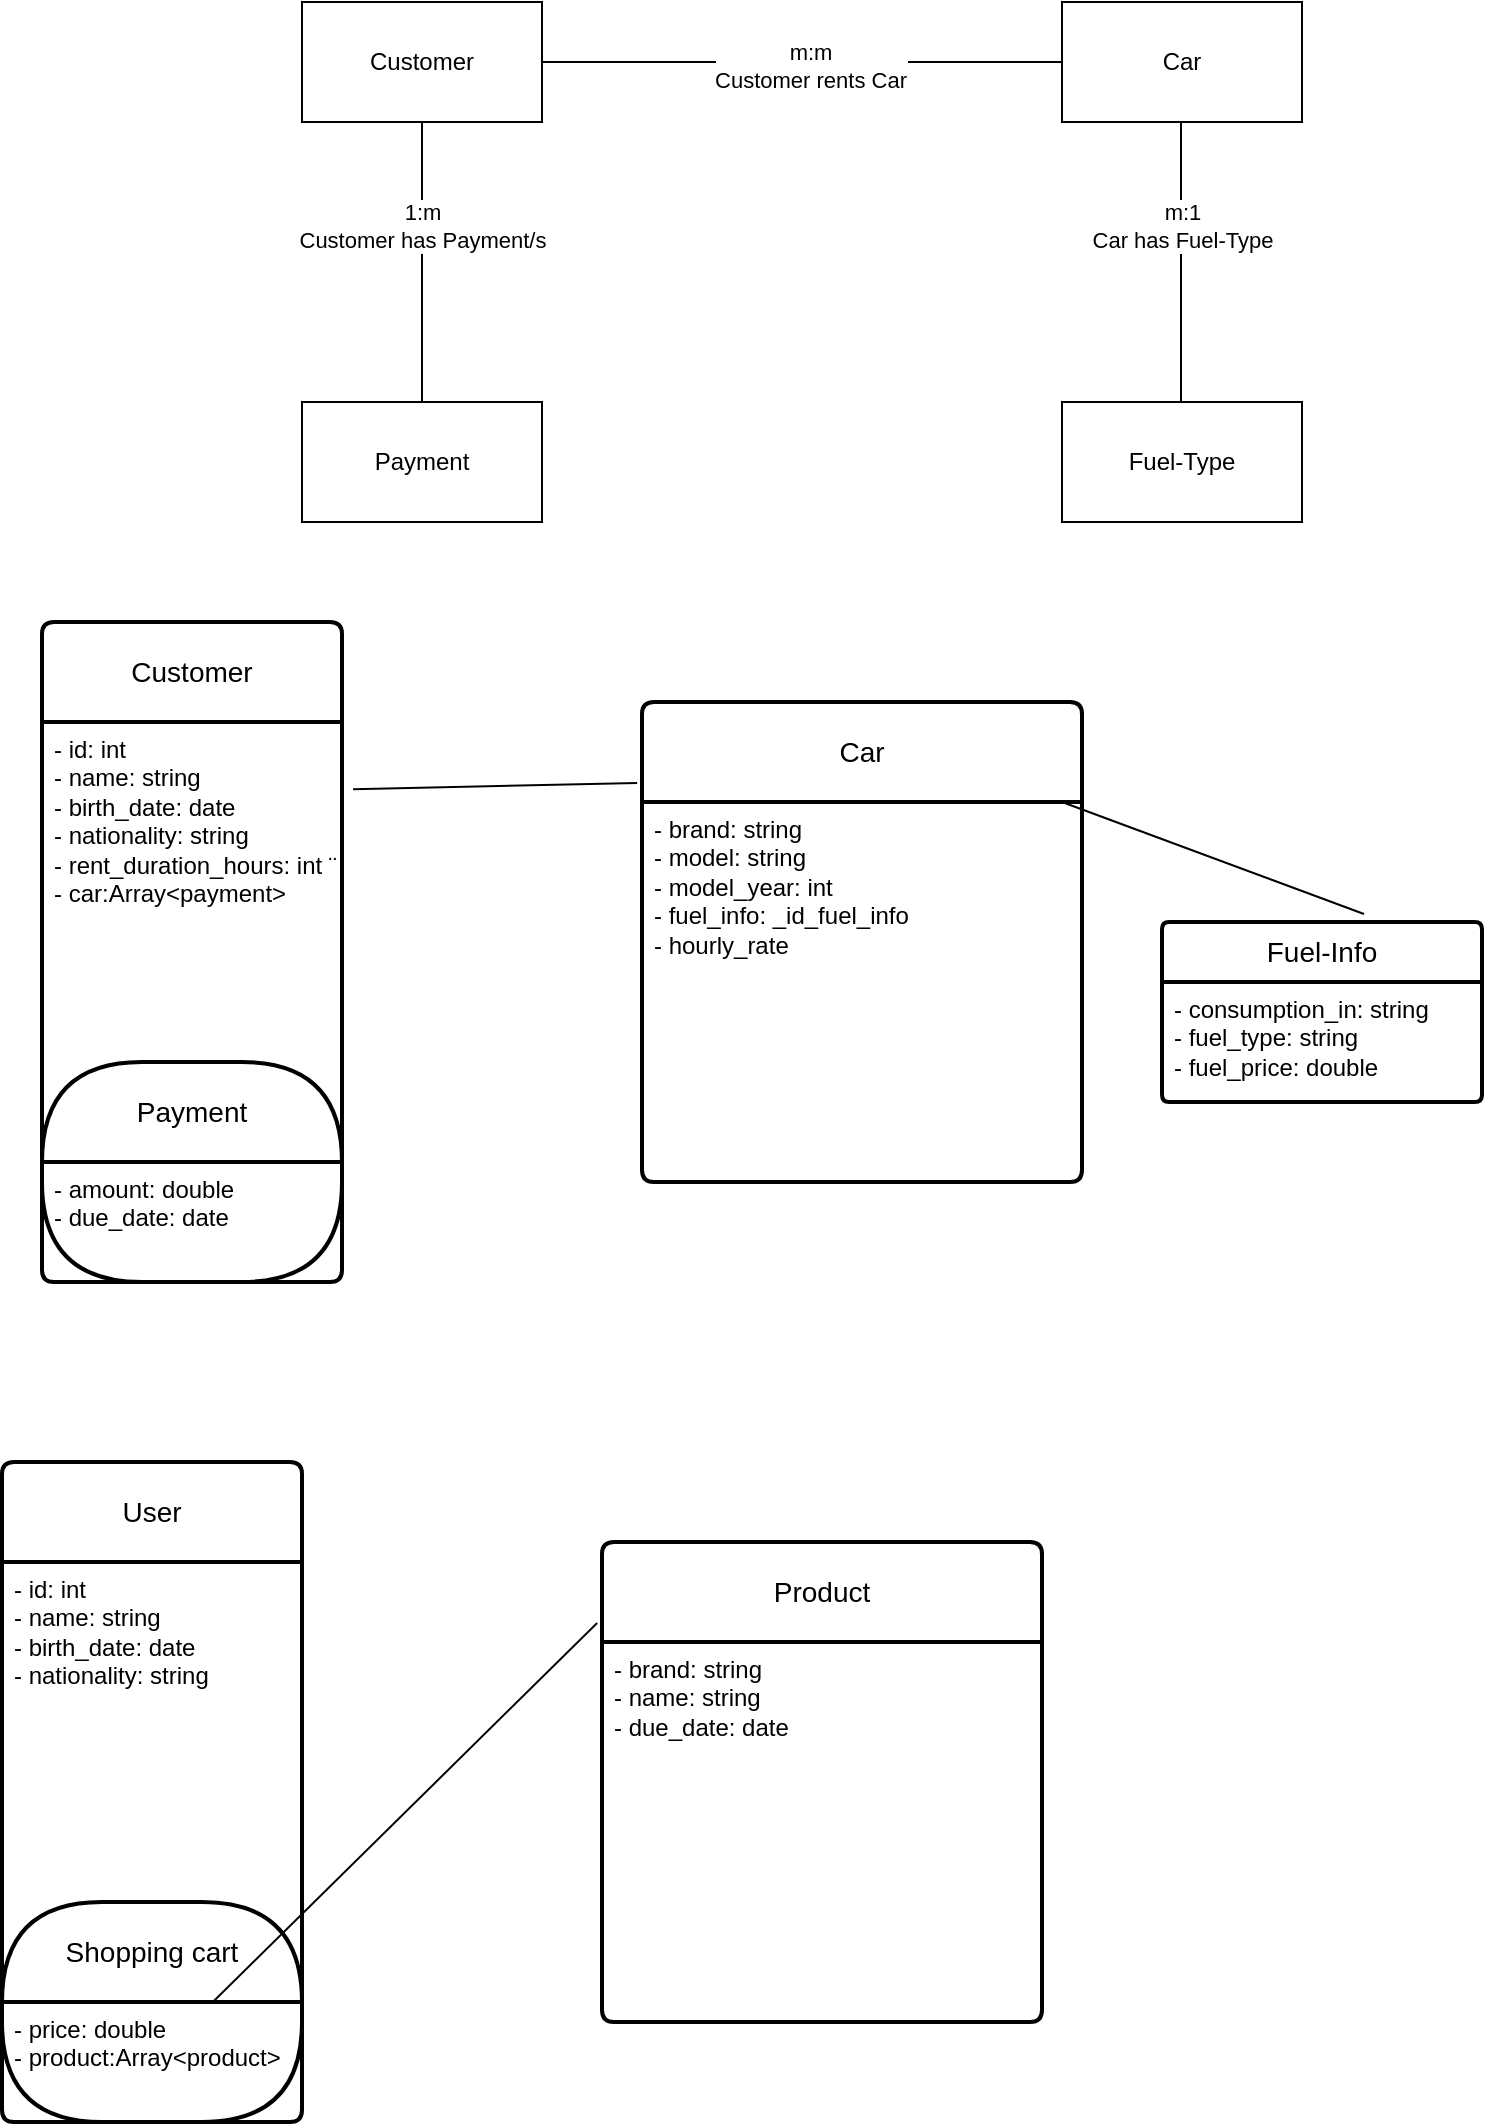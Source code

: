 <mxfile version="24.6.2" type="device">
  <diagram id="R2lEEEUBdFMjLlhIrx00" name="Page-1">
    <mxGraphModel dx="1050" dy="652" grid="1" gridSize="10" guides="1" tooltips="1" connect="1" arrows="1" fold="1" page="1" pageScale="1" pageWidth="850" pageHeight="1100" math="0" shadow="0" extFonts="Permanent Marker^https://fonts.googleapis.com/css?family=Permanent+Marker">
      <root>
        <mxCell id="0" />
        <mxCell id="1" parent="0" />
        <mxCell id="okeQuhRjU0sepMCW8s6a-1" value="Customer" style="rounded=0;whiteSpace=wrap;html=1;" parent="1" vertex="1">
          <mxGeometry x="160" y="140" width="120" height="60" as="geometry" />
        </mxCell>
        <mxCell id="okeQuhRjU0sepMCW8s6a-2" value="Car" style="rounded=0;whiteSpace=wrap;html=1;" parent="1" vertex="1">
          <mxGeometry x="540" y="140" width="120" height="60" as="geometry" />
        </mxCell>
        <mxCell id="okeQuhRjU0sepMCW8s6a-4" value="Payment" style="rounded=0;whiteSpace=wrap;html=1;" parent="1" vertex="1">
          <mxGeometry x="160" y="340" width="120" height="60" as="geometry" />
        </mxCell>
        <mxCell id="okeQuhRjU0sepMCW8s6a-5" value="" style="endArrow=none;html=1;rounded=0;entryX=0.5;entryY=1;entryDx=0;entryDy=0;exitX=0.5;exitY=0;exitDx=0;exitDy=0;" parent="1" source="okeQuhRjU0sepMCW8s6a-4" target="okeQuhRjU0sepMCW8s6a-1" edge="1">
          <mxGeometry width="50" height="50" relative="1" as="geometry">
            <mxPoint x="400" y="470" as="sourcePoint" />
            <mxPoint x="450" y="420" as="targetPoint" />
          </mxGeometry>
        </mxCell>
        <mxCell id="okeQuhRjU0sepMCW8s6a-6" value="&lt;div&gt;1:m&lt;/div&gt;Customer has Payment/s" style="edgeLabel;html=1;align=center;verticalAlign=middle;resizable=0;points=[];" parent="okeQuhRjU0sepMCW8s6a-5" vertex="1" connectable="0">
          <mxGeometry x="0.257" relative="1" as="geometry">
            <mxPoint as="offset" />
          </mxGeometry>
        </mxCell>
        <mxCell id="okeQuhRjU0sepMCW8s6a-7" value="" style="endArrow=none;html=1;rounded=0;entryX=1;entryY=0.5;entryDx=0;entryDy=0;exitX=0;exitY=0.5;exitDx=0;exitDy=0;" parent="1" source="okeQuhRjU0sepMCW8s6a-2" target="okeQuhRjU0sepMCW8s6a-1" edge="1">
          <mxGeometry width="50" height="50" relative="1" as="geometry">
            <mxPoint x="400" y="470" as="sourcePoint" />
            <mxPoint x="450" y="420" as="targetPoint" />
          </mxGeometry>
        </mxCell>
        <mxCell id="okeQuhRjU0sepMCW8s6a-8" value="m:m&lt;div&gt;Customer rents Car&lt;/div&gt;" style="edgeLabel;html=1;align=center;verticalAlign=middle;resizable=0;points=[];" parent="okeQuhRjU0sepMCW8s6a-7" vertex="1" connectable="0">
          <mxGeometry x="-0.031" y="2" relative="1" as="geometry">
            <mxPoint as="offset" />
          </mxGeometry>
        </mxCell>
        <mxCell id="iK-tNwz-UCV-Oxqi4ocs-6" value="Fuel-Type" style="rounded=0;whiteSpace=wrap;html=1;" parent="1" vertex="1">
          <mxGeometry x="540" y="340" width="120" height="60" as="geometry" />
        </mxCell>
        <mxCell id="iK-tNwz-UCV-Oxqi4ocs-7" value="" style="endArrow=none;html=1;rounded=0;entryX=0.5;entryY=1;entryDx=0;entryDy=0;exitX=0.5;exitY=0;exitDx=0;exitDy=0;" parent="1" edge="1">
          <mxGeometry width="50" height="50" relative="1" as="geometry">
            <mxPoint x="599.5" y="340" as="sourcePoint" />
            <mxPoint x="599.5" y="200" as="targetPoint" />
          </mxGeometry>
        </mxCell>
        <mxCell id="iK-tNwz-UCV-Oxqi4ocs-8" value="&lt;div&gt;m:1&lt;/div&gt;Car has Fuel-Type" style="edgeLabel;html=1;align=center;verticalAlign=middle;resizable=0;points=[];" parent="iK-tNwz-UCV-Oxqi4ocs-7" vertex="1" connectable="0">
          <mxGeometry x="0.257" relative="1" as="geometry">
            <mxPoint as="offset" />
          </mxGeometry>
        </mxCell>
        <mxCell id="iK-tNwz-UCV-Oxqi4ocs-12" value="Customer" style="swimlane;childLayout=stackLayout;horizontal=1;startSize=50;horizontalStack=0;rounded=1;fontSize=14;fontStyle=0;strokeWidth=2;resizeParent=0;resizeLast=1;shadow=0;dashed=0;align=center;arcSize=4;whiteSpace=wrap;html=1;" parent="1" vertex="1">
          <mxGeometry x="30" y="450" width="150" height="330" as="geometry" />
        </mxCell>
        <mxCell id="iK-tNwz-UCV-Oxqi4ocs-22" value="" style="edgeStyle=orthogonalEdgeStyle;rounded=0;orthogonalLoop=1;jettySize=auto;html=1;" parent="iK-tNwz-UCV-Oxqi4ocs-12" source="iK-tNwz-UCV-Oxqi4ocs-13" target="iK-tNwz-UCV-Oxqi4ocs-11" edge="1">
          <mxGeometry relative="1" as="geometry" />
        </mxCell>
        <mxCell id="iK-tNwz-UCV-Oxqi4ocs-13" value="&lt;div&gt;- id: int&lt;/div&gt;- name: string&amp;nbsp;&lt;br&gt;- birth_date: date&lt;div&gt;- nationality: string&lt;br&gt;&lt;div&gt;- rent_duration_hours: int ¨&lt;/div&gt;&lt;/div&gt;&lt;div&gt;- car:Array&amp;lt;payment&amp;gt;&amp;nbsp;&lt;div&gt;&lt;br&gt;&lt;/div&gt;&lt;/div&gt;" style="align=left;strokeColor=none;fillColor=none;spacingLeft=4;fontSize=12;verticalAlign=top;resizable=0;rotatable=0;part=1;html=1;" parent="iK-tNwz-UCV-Oxqi4ocs-12" vertex="1">
          <mxGeometry y="50" width="150" height="170" as="geometry" />
        </mxCell>
        <mxCell id="iK-tNwz-UCV-Oxqi4ocs-10" value="Payment" style="swimlane;childLayout=stackLayout;horizontal=1;startSize=50;horizontalStack=0;rounded=1;fontSize=14;fontStyle=0;strokeWidth=2;resizeParent=0;resizeLast=1;shadow=0;dashed=0;align=center;arcSize=46;whiteSpace=wrap;html=1;" parent="iK-tNwz-UCV-Oxqi4ocs-12" vertex="1">
          <mxGeometry y="220" width="150" height="110" as="geometry" />
        </mxCell>
        <mxCell id="iK-tNwz-UCV-Oxqi4ocs-11" value="&lt;div&gt;- amount: double&lt;/div&gt;- due_date: date&lt;div&gt;&lt;div&gt;&lt;br&gt;&lt;/div&gt;&lt;/div&gt;" style="align=left;strokeColor=none;fillColor=none;spacingLeft=4;fontSize=12;verticalAlign=top;resizable=0;rotatable=0;part=1;html=1;" parent="iK-tNwz-UCV-Oxqi4ocs-10" vertex="1">
          <mxGeometry y="50" width="150" height="60" as="geometry" />
        </mxCell>
        <mxCell id="iK-tNwz-UCV-Oxqi4ocs-14" value="Car" style="swimlane;childLayout=stackLayout;horizontal=1;startSize=50;horizontalStack=0;rounded=1;fontSize=14;fontStyle=0;strokeWidth=2;resizeParent=0;resizeLast=1;shadow=0;dashed=0;align=center;arcSize=4;whiteSpace=wrap;html=1;" parent="1" vertex="1">
          <mxGeometry x="330" y="490" width="220" height="240" as="geometry" />
        </mxCell>
        <mxCell id="iK-tNwz-UCV-Oxqi4ocs-15" value="&lt;div&gt;- brand: string&lt;/div&gt;&lt;div&gt;- model: string&lt;/div&gt;- model_year: int&amp;nbsp;&lt;div&gt;- fuel_info: _id_fuel_info&lt;/div&gt;&lt;div&gt;- hourly_rate&lt;/div&gt;&lt;div&gt;&lt;div&gt;&lt;br&gt;&lt;/div&gt;&lt;/div&gt;" style="align=left;strokeColor=none;fillColor=none;spacingLeft=4;fontSize=12;verticalAlign=top;resizable=0;rotatable=0;part=1;html=1;" parent="iK-tNwz-UCV-Oxqi4ocs-14" vertex="1">
          <mxGeometry y="50" width="220" height="190" as="geometry" />
        </mxCell>
        <mxCell id="iK-tNwz-UCV-Oxqi4ocs-16" value="Fuel-Info" style="swimlane;childLayout=stackLayout;horizontal=1;startSize=30;horizontalStack=0;rounded=1;fontSize=14;fontStyle=0;strokeWidth=2;resizeParent=0;resizeLast=1;shadow=0;dashed=0;align=center;arcSize=4;whiteSpace=wrap;html=1;" parent="1" vertex="1">
          <mxGeometry x="590" y="600" width="160" height="90" as="geometry">
            <mxRectangle y="150" width="160" height="90" as="alternateBounds" />
          </mxGeometry>
        </mxCell>
        <mxCell id="iK-tNwz-UCV-Oxqi4ocs-17" value="&lt;div&gt;- consumption_in: string&lt;/div&gt;&lt;div&gt;- fuel_type: string&lt;/div&gt;&lt;div&gt;- fuel_price: double&lt;/div&gt;&lt;div&gt;&lt;br&gt;&lt;/div&gt;" style="align=left;strokeColor=none;fillColor=none;spacingLeft=4;fontSize=12;verticalAlign=top;resizable=0;rotatable=0;part=1;html=1;" parent="iK-tNwz-UCV-Oxqi4ocs-16" vertex="1">
          <mxGeometry y="30" width="160" height="60" as="geometry" />
        </mxCell>
        <mxCell id="iK-tNwz-UCV-Oxqi4ocs-40" value="" style="endArrow=none;html=1;rounded=0;fontFamily=Helvetica;fontSize=12;fontColor=default;resizable=0;entryX=-0.011;entryY=-0.05;entryDx=0;entryDy=0;entryPerimeter=0;exitX=1.037;exitY=0.198;exitDx=0;exitDy=0;exitPerimeter=0;" parent="1" source="iK-tNwz-UCV-Oxqi4ocs-13" target="iK-tNwz-UCV-Oxqi4ocs-15" edge="1">
          <mxGeometry width="50" height="50" relative="1" as="geometry">
            <mxPoint x="180" y="640" as="sourcePoint" />
            <mxPoint x="230" y="590" as="targetPoint" />
          </mxGeometry>
        </mxCell>
        <mxCell id="tKdWVTPo1guB0uvRhyKG-1" value="" style="endArrow=none;html=1;rounded=0;fontFamily=Helvetica;fontSize=12;fontColor=default;resizable=0;entryX=-0.011;entryY=-0.05;entryDx=0;entryDy=0;entryPerimeter=0;exitX=0.982;exitY=0.075;exitDx=0;exitDy=0;exitPerimeter=0;" parent="1" edge="1">
          <mxGeometry width="50" height="50" relative="1" as="geometry">
            <mxPoint x="540" y="540" as="sourcePoint" />
            <mxPoint x="691" y="596" as="targetPoint" />
          </mxGeometry>
        </mxCell>
        <mxCell id="O7uvaOfv003Ua8wmzIl2-1" value="User" style="swimlane;childLayout=stackLayout;horizontal=1;startSize=50;horizontalStack=0;rounded=1;fontSize=14;fontStyle=0;strokeWidth=2;resizeParent=0;resizeLast=1;shadow=0;dashed=0;align=center;arcSize=4;whiteSpace=wrap;html=1;" vertex="1" parent="1">
          <mxGeometry x="10" y="870" width="150" height="330" as="geometry" />
        </mxCell>
        <mxCell id="O7uvaOfv003Ua8wmzIl2-2" value="" style="edgeStyle=orthogonalEdgeStyle;rounded=0;orthogonalLoop=1;jettySize=auto;html=1;" edge="1" parent="O7uvaOfv003Ua8wmzIl2-1" source="O7uvaOfv003Ua8wmzIl2-3" target="O7uvaOfv003Ua8wmzIl2-5">
          <mxGeometry relative="1" as="geometry" />
        </mxCell>
        <mxCell id="O7uvaOfv003Ua8wmzIl2-3" value="&lt;div&gt;- id: int&lt;/div&gt;- name: string&amp;nbsp;&lt;br&gt;- birth_date: date&lt;div&gt;- nationality: string&lt;span style=&quot;background-color: initial;&quot;&gt;&amp;nbsp;&lt;/span&gt;&lt;/div&gt;" style="align=left;strokeColor=none;fillColor=none;spacingLeft=4;fontSize=12;verticalAlign=top;resizable=0;rotatable=0;part=1;html=1;" vertex="1" parent="O7uvaOfv003Ua8wmzIl2-1">
          <mxGeometry y="50" width="150" height="170" as="geometry" />
        </mxCell>
        <mxCell id="O7uvaOfv003Ua8wmzIl2-4" value="Shopping cart" style="swimlane;childLayout=stackLayout;horizontal=1;startSize=50;horizontalStack=0;rounded=1;fontSize=14;fontStyle=0;strokeWidth=2;resizeParent=0;resizeLast=1;shadow=0;dashed=0;align=center;arcSize=46;whiteSpace=wrap;html=1;" vertex="1" parent="O7uvaOfv003Ua8wmzIl2-1">
          <mxGeometry y="220" width="150" height="110" as="geometry" />
        </mxCell>
        <mxCell id="O7uvaOfv003Ua8wmzIl2-5" value="&lt;div&gt;- price: double&lt;/div&gt;&lt;div&gt;- product:Array&amp;lt;product&amp;gt;&amp;nbsp;&lt;div&gt;&lt;br&gt;&lt;/div&gt;&lt;/div&gt;" style="align=left;strokeColor=none;fillColor=none;spacingLeft=4;fontSize=12;verticalAlign=top;resizable=0;rotatable=0;part=1;html=1;" vertex="1" parent="O7uvaOfv003Ua8wmzIl2-4">
          <mxGeometry y="50" width="150" height="60" as="geometry" />
        </mxCell>
        <mxCell id="O7uvaOfv003Ua8wmzIl2-6" value="Product" style="swimlane;childLayout=stackLayout;horizontal=1;startSize=50;horizontalStack=0;rounded=1;fontSize=14;fontStyle=0;strokeWidth=2;resizeParent=0;resizeLast=1;shadow=0;dashed=0;align=center;arcSize=4;whiteSpace=wrap;html=1;" vertex="1" parent="1">
          <mxGeometry x="310" y="910" width="220" height="240" as="geometry" />
        </mxCell>
        <mxCell id="O7uvaOfv003Ua8wmzIl2-7" value="&lt;div&gt;- brand: string&lt;/div&gt;&lt;div&gt;- name: string&lt;/div&gt;&lt;div&gt;- due_date: date&lt;br&gt;&lt;/div&gt;&lt;div&gt;&lt;br&gt;&lt;/div&gt;&lt;div&gt;&lt;br&gt;&lt;/div&gt;" style="align=left;strokeColor=none;fillColor=none;spacingLeft=4;fontSize=12;verticalAlign=top;resizable=0;rotatable=0;part=1;html=1;" vertex="1" parent="O7uvaOfv003Ua8wmzIl2-6">
          <mxGeometry y="50" width="220" height="190" as="geometry" />
        </mxCell>
        <mxCell id="O7uvaOfv003Ua8wmzIl2-10" value="" style="endArrow=none;html=1;rounded=0;fontFamily=Helvetica;fontSize=12;fontColor=default;resizable=0;entryX=-0.011;entryY=-0.05;entryDx=0;entryDy=0;entryPerimeter=0;" edge="1" parent="1" source="O7uvaOfv003Ua8wmzIl2-5" target="O7uvaOfv003Ua8wmzIl2-7">
          <mxGeometry width="50" height="50" relative="1" as="geometry">
            <mxPoint x="160" y="1060" as="sourcePoint" />
            <mxPoint x="210" y="1010" as="targetPoint" />
          </mxGeometry>
        </mxCell>
      </root>
    </mxGraphModel>
  </diagram>
</mxfile>

